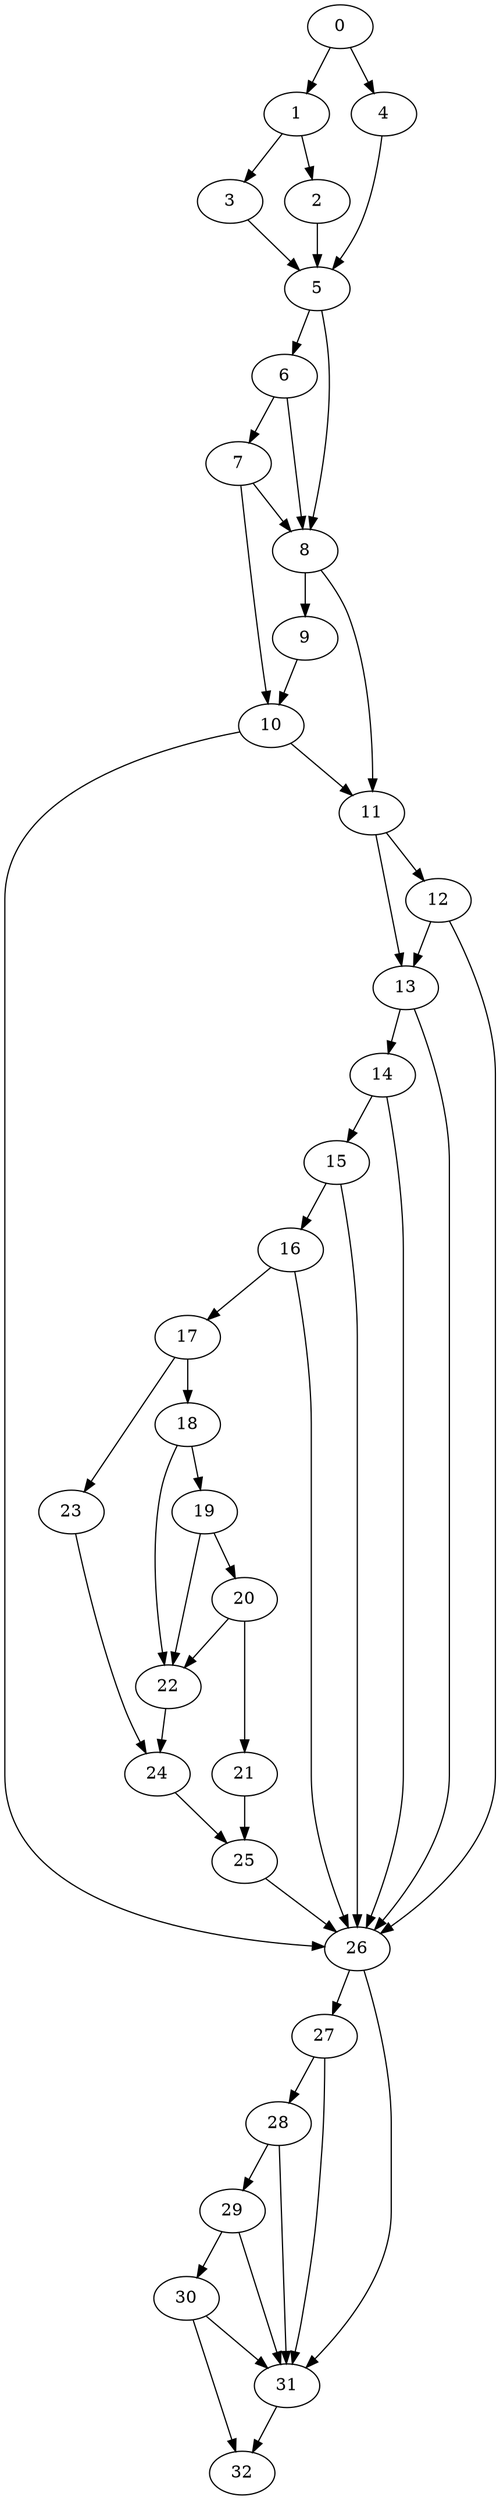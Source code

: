 digraph {
	0
	1
	2
	3
	4
	5
	6
	7
	8
	9
	10
	11
	12
	13
	14
	15
	16
	17
	18
	19
	20
	21
	22
	23
	24
	25
	26
	27
	28
	29
	30
	31
	32
	1 -> 3
	7 -> 10
	9 -> 10
	13 -> 14
	30 -> 32
	31 -> 32
	0 -> 4
	8 -> 9
	11 -> 13
	12 -> 13
	19 -> 22
	20 -> 22
	18 -> 22
	1 -> 2
	17 -> 18
	20 -> 21
	27 -> 28
	0 -> 1
	6 -> 7
	8 -> 11
	10 -> 11
	28 -> 29
	6 -> 8
	7 -> 8
	5 -> 8
	14 -> 15
	19 -> 20
	26 -> 27
	29 -> 30
	26 -> 31
	27 -> 31
	28 -> 31
	29 -> 31
	30 -> 31
	5 -> 6
	15 -> 16
	18 -> 19
	4 -> 5
	2 -> 5
	3 -> 5
	17 -> 23
	21 -> 25
	24 -> 25
	15 -> 26
	16 -> 26
	25 -> 26
	10 -> 26
	12 -> 26
	13 -> 26
	14 -> 26
	11 -> 12
	16 -> 17
	22 -> 24
	23 -> 24
}

